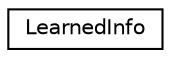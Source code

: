 digraph "Graphical Class Hierarchy"
{
 // LATEX_PDF_SIZE
  edge [fontname="Helvetica",fontsize="10",labelfontname="Helvetica",labelfontsize="10"];
  node [fontname="Helvetica",fontsize="10",shape=record];
  rankdir="LR";
  Node0 [label="LearnedInfo",height=0.2,width=0.4,color="black", fillcolor="white", style="filled",URL="$structoperations__research_1_1bop_1_1_learned_info.html",tooltip=" "];
}
